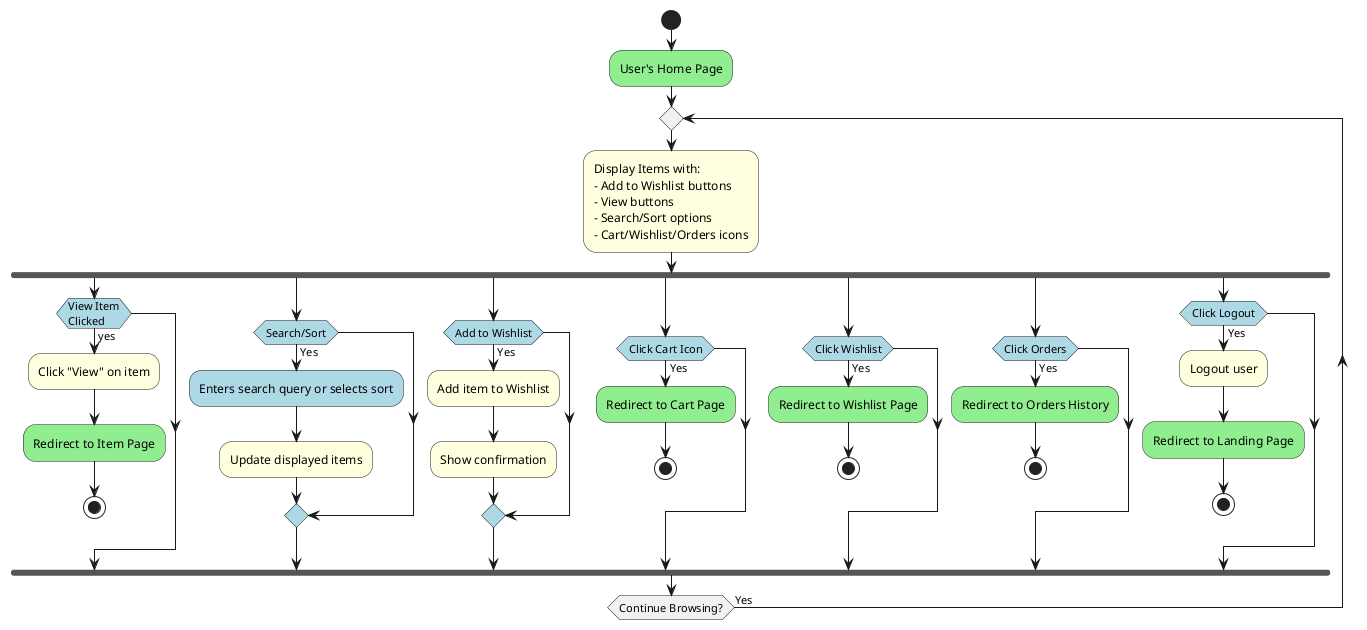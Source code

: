 @startuml HomeDiagram
start
#lightgreen:User's Home Page;

repeat
    #lightyellow:Display Items with:\n- Add to Wishlist buttons\n- View buttons\n- Search/Sort options\n- Cart/Wishlist/Orders icons;
    fork
    #lightblue:if (View Item\nClicked) then (yes)
        #lightyellow:Click "View" on item;
        #lightgreen:Redirect to Item Page;
        stop
    endif
    fork again
    #lightblue:if (Search/Sort) then (Yes)
        #lightblue:Enters search query or selects sort;
        #lightyellow:Update displayed items;
    endif
    fork again
    #lightblue:if (Add to Wishlist) then (Yes)
        #lightyellow:Add item to Wishlist;
        #lightyellow:Show confirmation;
    endif
    fork again
    #lightblue:if (Click Cart Icon) then (Yes)
        #lightgreen:Redirect to Cart Page;
        stop
    endif
    fork again
    #lightblue:if (Click Wishlist) then (Yes)
        #lightgreen:Redirect to Wishlist Page;
        stop
    endif
    fork again
    #lightblue:if (Click Orders) then (Yes)
        #lightgreen:Redirect to Orders History;
        stop
    endif
    fork again
    #lightblue:if (Click Logout) then (Yes)
        #lightyellow:Logout user;
        #lightgreen:Redirect to Landing Page;
        stop
    endif
    end fork
repeat while (Continue Browsing?) is (Yes)
@enduml